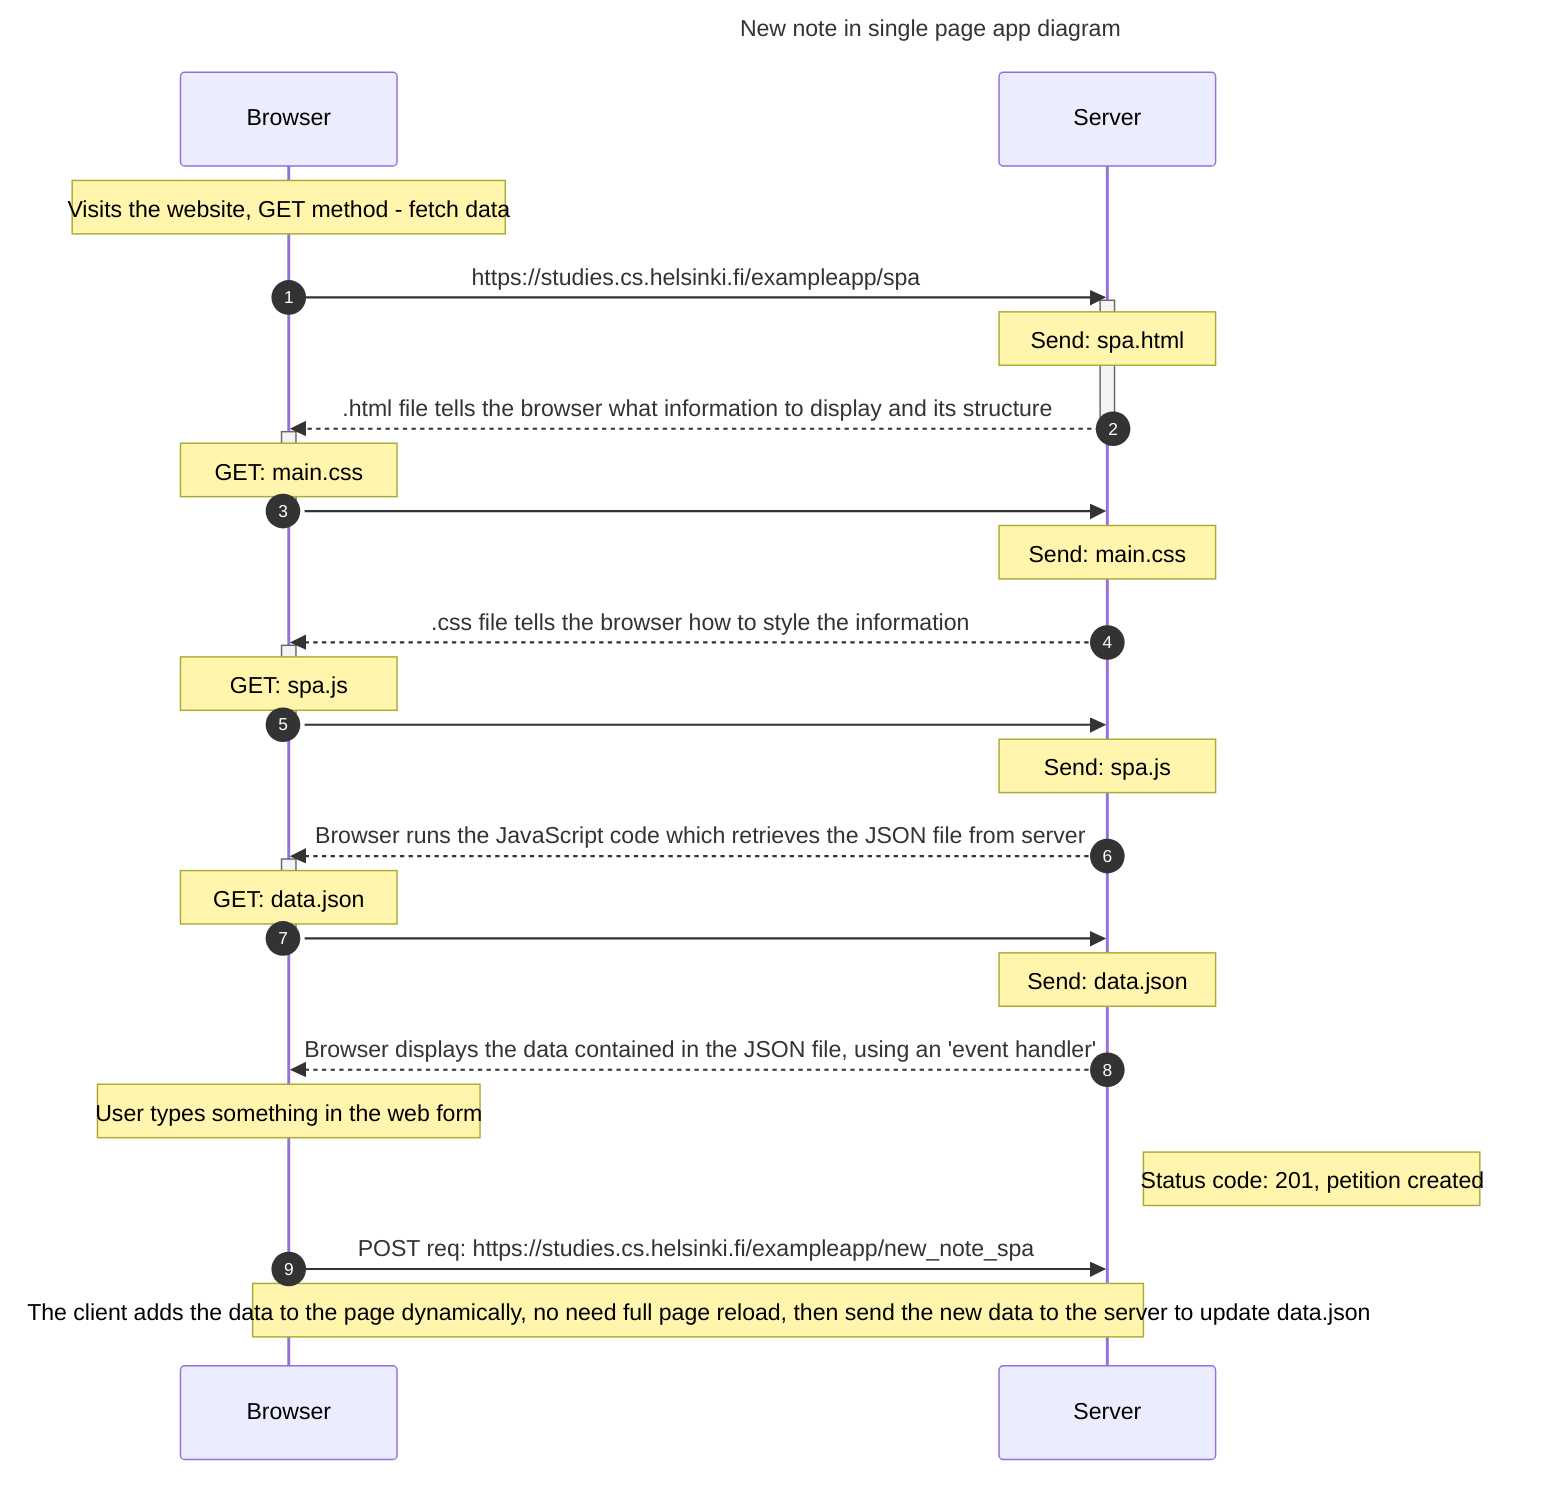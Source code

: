 ---
title: New note in single page app diagram
---

sequenceDiagram

    autonumber

    Note over Browser:  Visits the website, GET method - fetch data
    Browser->>Server: https://studies.cs.helsinki.fi/exampleapp/spa

    activate Server
    Note over Server: Send: spa.html
    Server-->>Browser: .html file tells the browser what information to display and its structure
    deactivate Server

    activate Browser 
    Note over Browser: GET: main.css 
    Browser->>Server: 
    deactivate Browser 
    Note over Server: Send: main.css 
    Server-->>Browser: .css file tells the browser how to style the information

    activate Browser 
    Note over Browser: GET: spa.js 
    Browser->>Server: 
    deactivate Browser 
    Note over Server: Send: spa.js 
    Server-->>Browser: Browser runs the JavaScript code which retrieves the JSON file from server

    activate Browser 
    Note over Browser: GET: data.json 
    Browser->>Server: 
    deactivate Browser 
    Note over Server: Send: data.json
    Server-->>Browser: Browser displays the data contained in the JSON file, using an 'event handler'

    Note over Browser: User types something in the web form 
    Note right of Server: Status code: 201, petition created
    Browser->>Server: POST req: https://studies.cs.helsinki.fi/exampleapp/new_note_spa
   

    Note over Browser, Server: The client adds the data to the page dynamically, no need full page reload, then send the new data to the server to update data.json
